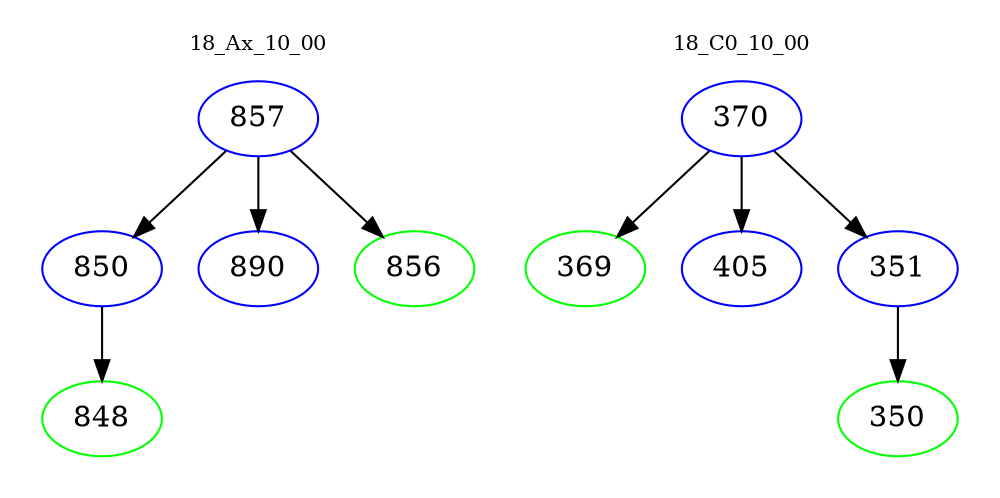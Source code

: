 digraph{
subgraph cluster_0 {
color = white
label = "18_Ax_10_00";
fontsize=10;
T0_857 [label="857", color="blue"]
T0_857 -> T0_850 [color="black"]
T0_850 [label="850", color="blue"]
T0_850 -> T0_848 [color="black"]
T0_848 [label="848", color="green"]
T0_857 -> T0_890 [color="black"]
T0_890 [label="890", color="blue"]
T0_857 -> T0_856 [color="black"]
T0_856 [label="856", color="green"]
}
subgraph cluster_1 {
color = white
label = "18_C0_10_00";
fontsize=10;
T1_370 [label="370", color="blue"]
T1_370 -> T1_369 [color="black"]
T1_369 [label="369", color="green"]
T1_370 -> T1_405 [color="black"]
T1_405 [label="405", color="blue"]
T1_370 -> T1_351 [color="black"]
T1_351 [label="351", color="blue"]
T1_351 -> T1_350 [color="black"]
T1_350 [label="350", color="green"]
}
}
